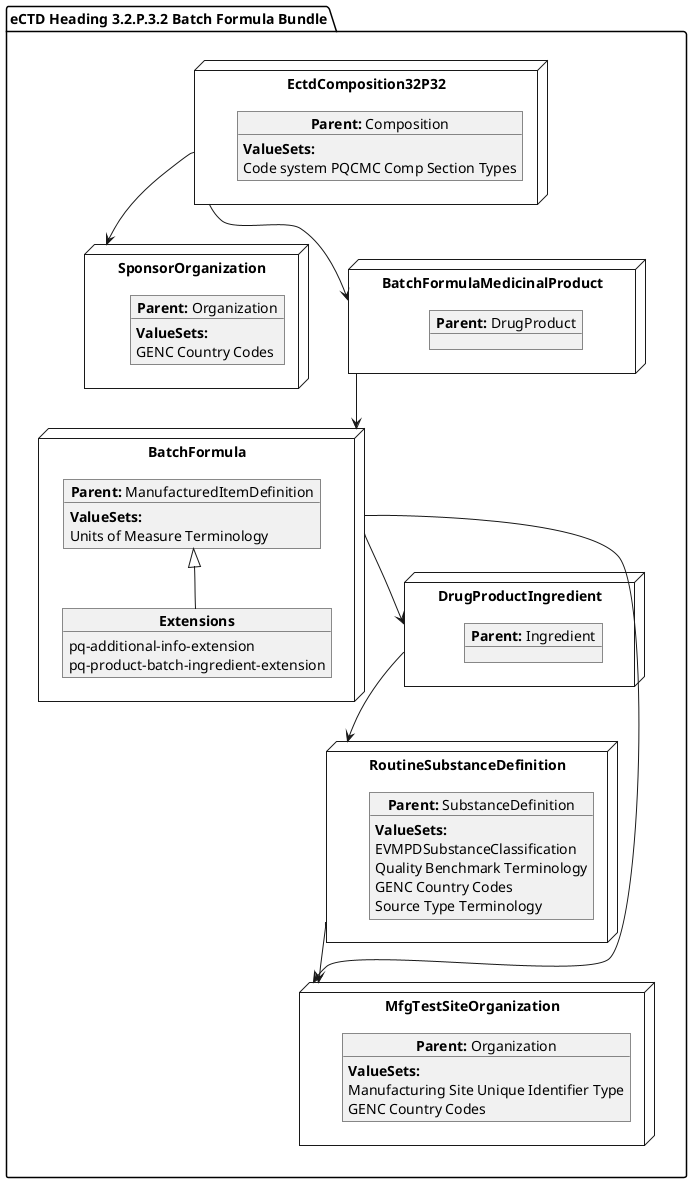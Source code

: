 @startuml
allowmixing
'Mixed model of use case and object
package "eCTD Heading 3.2.P.3.2 Batch Formula Bundle" as NODES {
 node "BatchFormula" as NN { 
      object "**Parent:** ManufacturedItemDefinition" as obj3 {
        **ValueSets:**
        Units of Measure Terminology
      } 
      object "**Extensions**" as objExs2 {
        pq-additional-info-extension
        pq-product-batch-ingredient-extension
}

 obj3 <|-- objExs2     
}

node "SponsorOrganization" as NSO { 
      object "**Parent:** Organization" as objAu {
        **ValueSets:**
        GENC Country Codes
    }
}

node "DrugProductIngredient" as NNgred { 
      object "**Parent:** Ingredient" as obj10 {
        '**ValueSets:**
        'Units of Measure Terminology
          
      }      

}
 node "EctdComposition32P32" as N1 { 
      object "**Parent:** Composition" as obj1 {
      **ValueSets:**
  Code system PQCMC Comp Section Types
    }
     
}
node "MfgTestSiteOrganization" as NMFG { 
      object "**Parent:** Organization" as objDP {
         **ValueSets:**
        Manufacturing Site Unique Identifier Type
	    GENC Country Codes
    }
}

node "RoutineSubstanceDefinition" as NNS { 
      object "**Parent:** SubstanceDefinition" as obj4 {
                **ValueSets:**
                EVMPDSubstanceClassification
                Quality Benchmark Terminology
                GENC Country Codes
                Source Type Terminology
      }  
}
node "BatchFormulaMedicinalProduct" as NN2 { 
      object "**Parent:** DrugProduct" as obj32 {
          
      }
}


N1 --> NN2
N1 --> NSO
NN --> NNgred
NN2 --> NN
NNgred --> NNS
NNS --> NMFG
NN --> NMFG
}
@enduml